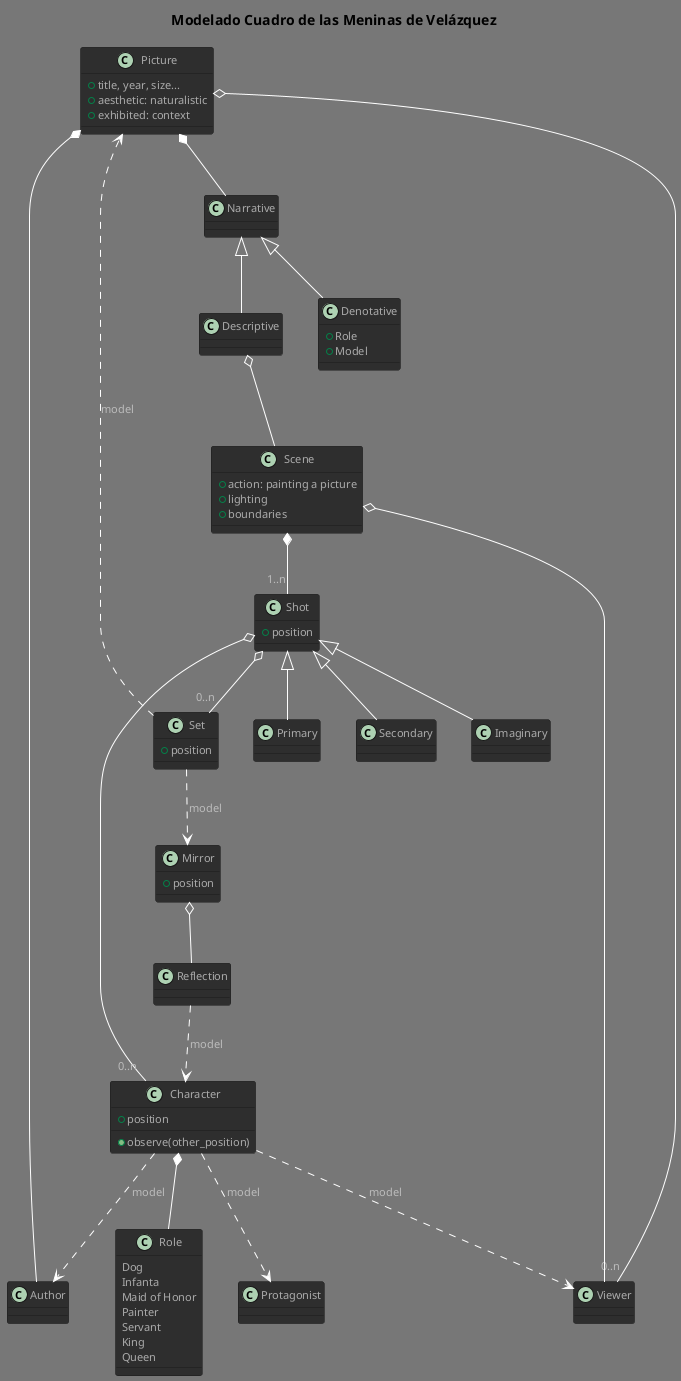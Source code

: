 @startuml MeninasDomain
!theme reddress-darkred
title Modelado Cuadro de las Meninas de Velázquez

class Picture {
    + title, year, size...
    + aesthetic: naturalistic
    + exhibited: context
}
Picture *-- Author
Picture o--"0..n" Viewer
Picture *-- Narrative

class Narrative {
}
Narrative <|-- Denotative
Narrative <|-- Descriptive

class Denotative {
    + Role
    + Model
}
'Denotative o-- Role
'Denotative o-- Model

class Role {
    Dog
    Infanta
    Maid of Honor
    Painter
    Servant
    King
    Queen
}

class Descriptive {
}
Descriptive o-- Scene

class Scene {
    + action: painting a picture
    + lighting
    + boundaries
}
Scene *--"1..n" Shot
Scene o-- Viewer

class Shot {
    + position
}
Shot <|-- Primary
Shot <|-- Secondary
Shot <|-- Imaginary
Shot o--"0..n" Character
Shot o--"0..n" Set
class Set {
   + position
}
'Set ..> Model
Set ..> Picture :model
Set ..> Mirror :model
'Set ..> Door :model

class Mirror {
    + position
}
Mirror o-- Reflection

class Reflection {
}
Reflection ..> Character :model
'Reflection ..> Model

class Character {
    + position
    + observe(other_position)
}
'Character ..> Model
Character ..> Author :model
Character ..> Viewer :model
Character ..> Protagonist :model
Character *-- Role

class Viewer {
}
'Viewer <|-- Author

@end